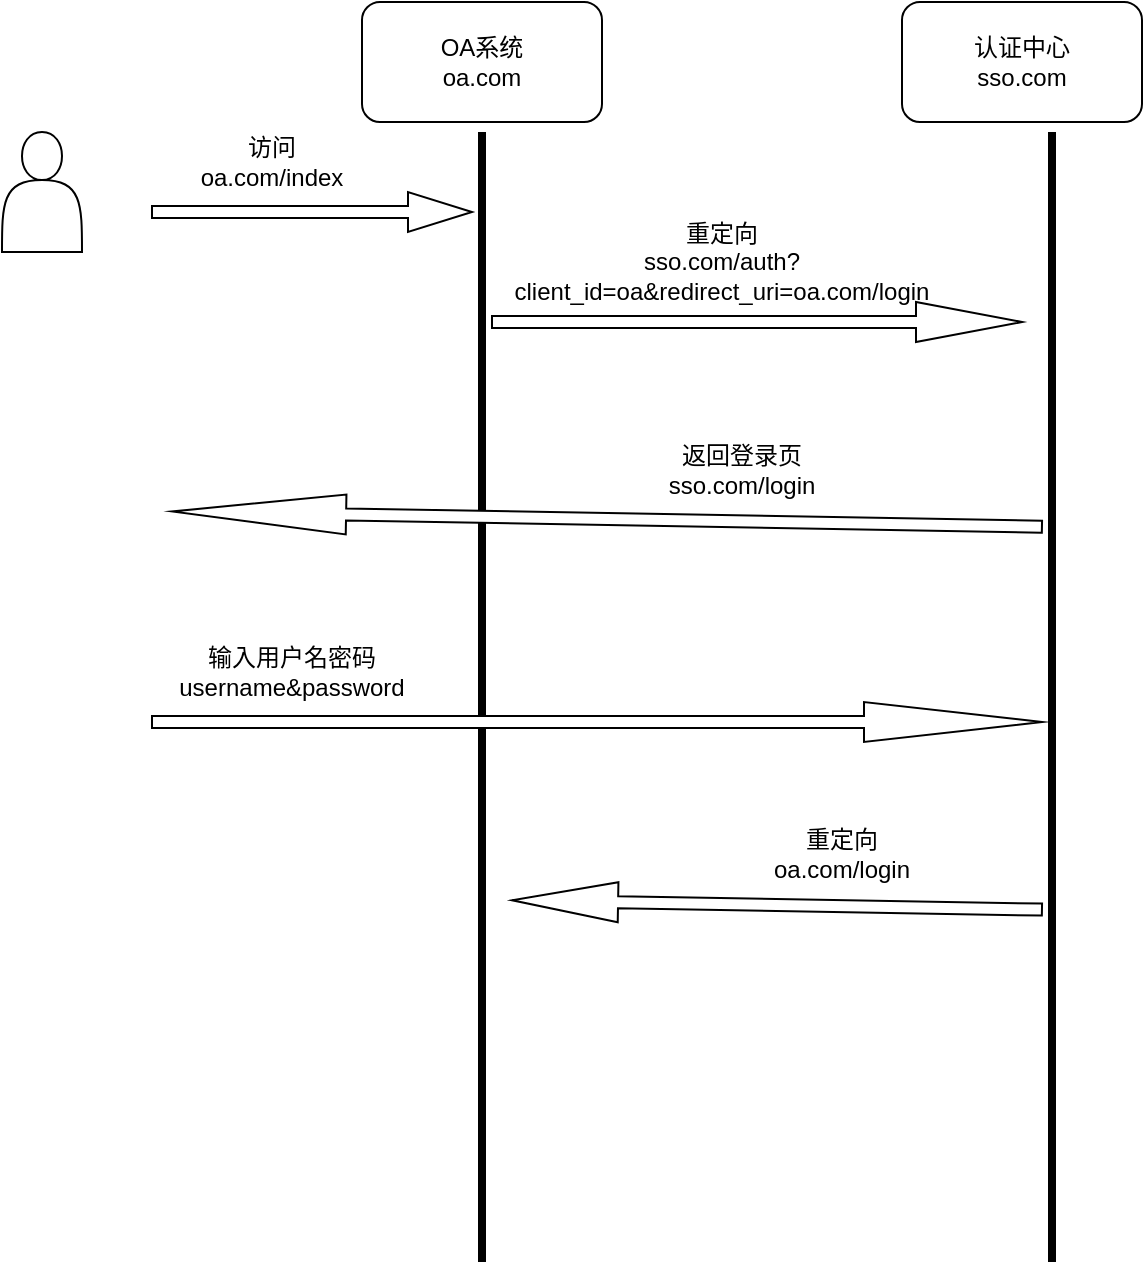 <mxfile version="21.6.6" type="github">
  <diagram name="Page-1" id="thWkmkb8Xr1IMuUVKCKM">
    <mxGraphModel dx="1434" dy="790" grid="1" gridSize="10" guides="1" tooltips="1" connect="1" arrows="1" fold="1" page="1" pageScale="1" pageWidth="827" pageHeight="1169" math="0" shadow="0">
      <root>
        <mxCell id="0" />
        <mxCell id="1" parent="0" />
        <mxCell id="mu1fRLtZtuoRQNvjPA3v-1" value="OA系统&lt;br&gt;oa.com" style="rounded=1;whiteSpace=wrap;html=1;" vertex="1" parent="1">
          <mxGeometry x="310" y="270" width="120" height="60" as="geometry" />
        </mxCell>
        <mxCell id="mu1fRLtZtuoRQNvjPA3v-2" value="认证中心&lt;br&gt;sso.com" style="rounded=1;whiteSpace=wrap;html=1;" vertex="1" parent="1">
          <mxGeometry x="580" y="270" width="120" height="60" as="geometry" />
        </mxCell>
        <mxCell id="mu1fRLtZtuoRQNvjPA3v-3" value="" style="shape=actor;whiteSpace=wrap;html=1;" vertex="1" parent="1">
          <mxGeometry x="130" y="335" width="40" height="60" as="geometry" />
        </mxCell>
        <mxCell id="mu1fRLtZtuoRQNvjPA3v-4" value="" style="shape=singleArrow;whiteSpace=wrap;html=1;" vertex="1" parent="1">
          <mxGeometry x="205" y="365" width="160" height="20" as="geometry" />
        </mxCell>
        <mxCell id="mu1fRLtZtuoRQNvjPA3v-5" value="访问&lt;br&gt;oa.com/index" style="text;html=1;strokeColor=none;fillColor=none;align=center;verticalAlign=middle;whiteSpace=wrap;rounded=0;" vertex="1" parent="1">
          <mxGeometry x="205" y="335" width="120" height="30" as="geometry" />
        </mxCell>
        <mxCell id="mu1fRLtZtuoRQNvjPA3v-8" value="" style="line;strokeWidth=4;direction=south;html=1;perimeter=backbonePerimeter;points=[];outlineConnect=0;" vertex="1" parent="1">
          <mxGeometry x="365" y="335" width="10" height="565" as="geometry" />
        </mxCell>
        <mxCell id="mu1fRLtZtuoRQNvjPA3v-9" value="" style="line;strokeWidth=4;direction=south;html=1;perimeter=backbonePerimeter;points=[];outlineConnect=0;" vertex="1" parent="1">
          <mxGeometry x="650" y="335" width="10" height="565" as="geometry" />
        </mxCell>
        <mxCell id="mu1fRLtZtuoRQNvjPA3v-10" value="" style="shape=singleArrow;whiteSpace=wrap;html=1;" vertex="1" parent="1">
          <mxGeometry x="375" y="420" width="265" height="20" as="geometry" />
        </mxCell>
        <mxCell id="mu1fRLtZtuoRQNvjPA3v-11" value="重定向&lt;br&gt;sso.com/auth?client_id=oa&amp;amp;redirect_uri=oa.com/login" style="text;html=1;strokeColor=none;fillColor=none;align=center;verticalAlign=middle;whiteSpace=wrap;rounded=0;" vertex="1" parent="1">
          <mxGeometry x="430" y="385" width="120" height="30" as="geometry" />
        </mxCell>
        <mxCell id="mu1fRLtZtuoRQNvjPA3v-12" value="" style="shape=singleArrow;whiteSpace=wrap;html=1;rotation=-179;" vertex="1" parent="1">
          <mxGeometry x="215.03" y="518.52" width="434.98" height="20" as="geometry" />
        </mxCell>
        <mxCell id="mu1fRLtZtuoRQNvjPA3v-13" value="返回登录页&lt;br&gt;sso.com/login" style="text;html=1;strokeColor=none;fillColor=none;align=center;verticalAlign=middle;whiteSpace=wrap;rounded=0;" vertex="1" parent="1">
          <mxGeometry x="440" y="488.52" width="120" height="30" as="geometry" />
        </mxCell>
        <mxCell id="mu1fRLtZtuoRQNvjPA3v-14" value="" style="shape=singleArrow;whiteSpace=wrap;html=1;" vertex="1" parent="1">
          <mxGeometry x="205" y="620" width="445" height="20" as="geometry" />
        </mxCell>
        <mxCell id="mu1fRLtZtuoRQNvjPA3v-15" value="输入用户名密码&lt;br&gt;username&amp;amp;password" style="text;html=1;strokeColor=none;fillColor=none;align=center;verticalAlign=middle;whiteSpace=wrap;rounded=0;" vertex="1" parent="1">
          <mxGeometry x="215.03" y="590" width="120" height="30" as="geometry" />
        </mxCell>
        <mxCell id="mu1fRLtZtuoRQNvjPA3v-16" value="" style="shape=singleArrow;whiteSpace=wrap;html=1;rotation=-179;" vertex="1" parent="1">
          <mxGeometry x="385.03" y="711.48" width="264.97" height="20" as="geometry" />
        </mxCell>
        <mxCell id="mu1fRLtZtuoRQNvjPA3v-17" value="重定向&lt;br&gt;oa.com/login" style="text;html=1;strokeColor=none;fillColor=none;align=center;verticalAlign=middle;whiteSpace=wrap;rounded=0;" vertex="1" parent="1">
          <mxGeometry x="490" y="681.48" width="120" height="30" as="geometry" />
        </mxCell>
      </root>
    </mxGraphModel>
  </diagram>
</mxfile>
